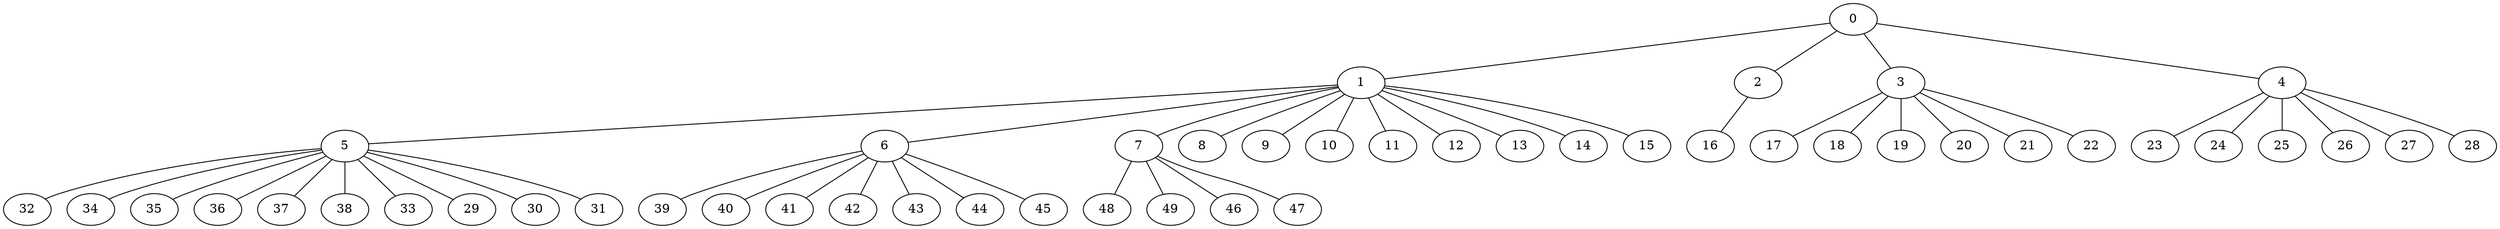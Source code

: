 
graph graphname {
    0 -- 1
0 -- 2
0 -- 3
0 -- 4
1 -- 5
1 -- 6
1 -- 7
1 -- 8
1 -- 9
1 -- 10
1 -- 11
1 -- 12
1 -- 13
1 -- 14
1 -- 15
2 -- 16
3 -- 17
3 -- 18
3 -- 19
3 -- 20
3 -- 21
3 -- 22
4 -- 23
4 -- 24
4 -- 25
4 -- 26
4 -- 27
4 -- 28
5 -- 32
5 -- 34
5 -- 35
5 -- 36
5 -- 37
5 -- 38
5 -- 33
5 -- 29
5 -- 30
5 -- 31
6 -- 39
6 -- 40
6 -- 41
6 -- 42
6 -- 43
6 -- 44
6 -- 45
7 -- 48
7 -- 49
7 -- 46
7 -- 47

}
